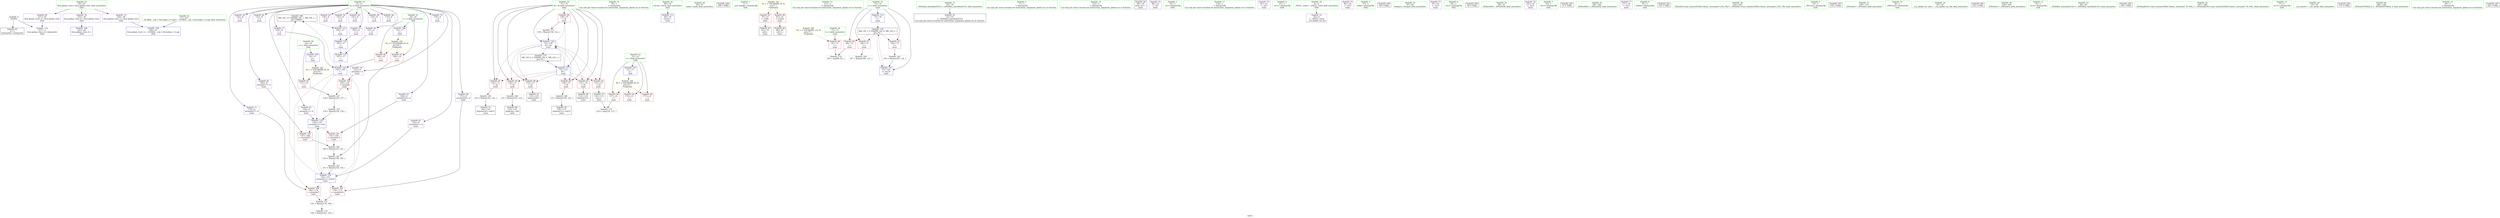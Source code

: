 digraph "SVFG" {
	label="SVFG";

	Node0x55b5bfea8f10 [shape=record,color=grey,label="{NodeID: 0\nNullPtr}"];
	Node0x55b5bfea8f10 -> Node0x55b5bfeab160[style=solid];
	Node0x55b5bfea8f10 -> Node0x55b5bfeac2f0[style=solid];
	Node0x55b5bfeba830 [shape=record,color=black,label="{NodeID: 180\nMR_18V_2 = PHI(MR_18V_7, MR_18V_1, )\npts\{150000 \}\n}"];
	Node0x55b5bfeba830 -> Node0x55b5bfeac590[style=dashed];
	Node0x55b5bfeab770 [shape=record,color=red,label="{NodeID: 97\n142\<--75\n\<--i6\nmain\n}"];
	Node0x55b5bfeab770 -> Node0x55b5bfeb37d0[style=solid];
	Node0x55b5bfea9740 [shape=record,color=green,label="{NodeID: 14\n78\<--1\n\<--dummyObj\nCan only get source location for instruction, argument, global var or function.}"];
	Node0x55b5bfeac3f0 [shape=record,color=blue,label="{NodeID: 111\n69\<--78\nretval\<--\nmain\n}"];
	Node0x55b5bfeaa420 [shape=record,color=green,label="{NodeID: 28\n66\<--67\nmain\<--main_field_insensitive\n}"];
	Node0x55b5bfec3ef0 [shape=record,color=black,label="{NodeID: 208\n186 = PHI()\n}"];
	Node0x55b5bfeab160 [shape=record,color=black,label="{NodeID: 42\n2\<--3\ndummyVal\<--dummyVal\n}"];
	Node0x55b5bfeacd40 [shape=record,color=purple,label="{NodeID: 56\n107\<--8\n\<--d\nmain\n}"];
	Node0x55b5bfeacd40 -> Node0x55b5bfeb0f00[style=solid];
	Node0x55b5bfead8a0 [shape=record,color=purple,label="{NodeID: 70\n178\<--8\n\<--d\nmain\n}"];
	Node0x55b5bfeb3ad0 [shape=record,color=grey,label="{NodeID: 167\n128 = Binary(126, 127, )\n}"];
	Node0x55b5bfeb3ad0 -> Node0x55b5bfeb3f50[style=solid];
	Node0x55b5bfeae490 [shape=record,color=red,label="{NodeID: 84\n117\<--21\n\<--l\nmain\n}"];
	Node0x55b5bfeae490 -> Node0x55b5bfeb46d0[style=solid];
	Node0x55b5bfe96c90 [shape=record,color=green,label="{NodeID: 1\n7\<--1\n__dso_handle\<--dummyObj\nGlob }"];
	Node0x55b5bfebad30 [shape=record,color=yellow,style=double,label="{NodeID: 181\n2V_1 = ENCHI(MR_2V_0)\npts\{1 \}\nFun[main]}"];
	Node0x55b5bfebad30 -> Node0x55b5bfeae700[style=dashed];
	Node0x55b5bfebad30 -> Node0x55b5bfeae7d0[style=dashed];
	Node0x55b5bfeab840 [shape=record,color=red,label="{NodeID: 98\n152\<--75\n\<--i6\nmain\n}"];
	Node0x55b5bfeab840 -> Node0x55b5bfeaca00[style=solid];
	Node0x55b5bfea9810 [shape=record,color=green,label="{NodeID: 15\n113\<--1\n\<--dummyObj\nCan only get source location for instruction, argument, global var or function.}"];
	Node0x55b5bfeac4c0 [shape=record,color=blue,label="{NodeID: 112\n73\<--78\ni\<--\nmain\n}"];
	Node0x55b5bfeac4c0 -> Node0x55b5bfeb9e30[style=dashed];
	Node0x55b5bfeaa520 [shape=record,color=green,label="{NodeID: 29\n69\<--70\nretval\<--retval_field_insensitive\nmain\n}"];
	Node0x55b5bfeaa520 -> Node0x55b5bfeac3f0[style=solid];
	Node0x55b5bfeab260 [shape=record,color=black,label="{NodeID: 43\n52\<--53\n\<--_ZNSt8ios_base4InitD1Ev\nCan only get source location for instruction, argument, global var or function.}"];
	Node0x55b5bfeace10 [shape=record,color=purple,label="{NodeID: 57\n110\<--8\n\<--d\nmain\n}"];
	Node0x55b5bfeace10 -> Node0x55b5bfeb0fd0[style=solid];
	Node0x55b5bfead970 [shape=record,color=purple,label="{NodeID: 71\n179\<--8\narrayidx27\<--d\nmain\n}"];
	Node0x55b5bfead970 -> Node0x55b5bfeabd20[style=solid];
	Node0x55b5bfeb3c50 [shape=record,color=grey,label="{NodeID: 168\n137 = Binary(136, 122, )\n}"];
	Node0x55b5bfeb3c50 -> Node0x55b5bfeac860[style=solid];
	Node0x55b5bfeae560 [shape=record,color=red,label="{NodeID: 85\n173\<--21\n\<--l\nmain\n}"];
	Node0x55b5bfe971a0 [shape=record,color=green,label="{NodeID: 2\n17\<--1\n\<--dummyObj\nCan only get source location for instruction, argument, global var or function.}"];
	Node0x55b5bfebb850 [shape=record,color=yellow,style=double,label="{NodeID: 182\n4V_1 = ENCHI(MR_4V_0)\npts\{18 \}\nFun[main]}"];
	Node0x55b5bfebb850 -> Node0x55b5bfeae220[style=dashed];
	Node0x55b5bfeab910 [shape=record,color=red,label="{NodeID: 99\n158\<--75\n\<--i6\nmain\n}"];
	Node0x55b5bfeab910 -> Node0x55b5bfeb43d0[style=solid];
	Node0x55b5bfea98e0 [shape=record,color=green,label="{NodeID: 16\n122\<--1\n\<--dummyObj\nCan only get source location for instruction, argument, global var or function.}"];
	Node0x55b5bfeac590 [shape=record,color=blue,label="{NodeID: 113\n103\<--17\n\<--\nmain\n}"];
	Node0x55b5bfeac590 -> Node0x55b5bfeb0e70[style=dashed];
	Node0x55b5bfeaa5f0 [shape=record,color=green,label="{NodeID: 30\n71\<--72\nt\<--t_field_insensitive\nmain\n}"];
	Node0x55b5bfeaa5f0 -> Node0x55b5bfeae8a0[style=solid];
	Node0x55b5bfeab360 [shape=record,color=black,label="{NodeID: 44\n68\<--78\nmain_ret\<--\nmain\n}"];
	Node0x55b5bfeacee0 [shape=record,color=purple,label="{NodeID: 58\n124\<--8\n\<--d\nmain\n}"];
	Node0x55b5bfeada40 [shape=record,color=purple,label="{NodeID: 72\n80\<--23\n\<--.str\nmain\n}"];
	Node0x55b5bfeb3dd0 [shape=record,color=grey,label="{NodeID: 169\n167 = Binary(166, 122, )\n}"];
	Node0x55b5bfeae630 [shape=record,color=red,label="{NodeID: 86\n177\<--21\n\<--l\nmain\n}"];
	Node0x55b5bfe96b10 [shape=record,color=green,label="{NodeID: 3\n23\<--1\n.str\<--dummyObj\nGlob }"];
	Node0x55b5bfebb930 [shape=record,color=yellow,style=double,label="{NodeID: 183\n6V_1 = ENCHI(MR_6V_0)\npts\{20 \}\nFun[main]}"];
	Node0x55b5bfebb930 -> Node0x55b5bfeae2f0[style=dashed];
	Node0x55b5bfebb930 -> Node0x55b5bfeae3c0[style=dashed];
	Node0x55b5bfeab9e0 [shape=record,color=red,label="{NodeID: 100\n126\<--125\n\<--arrayidx\nmain\n}"];
	Node0x55b5bfeab9e0 -> Node0x55b5bfeb3ad0[style=solid];
	Node0x55b5bfea99b0 [shape=record,color=green,label="{NodeID: 17\n130\<--1\n\<--dummyObj\nCan only get source location for instruction, argument, global var or function.}"];
	Node0x55b5bfeb0e70 [shape=record,color=blue,label="{NodeID: 114\n105\<--17\n\<--\nmain\n}"];
	Node0x55b5bfeb0e70 -> Node0x55b5bfeb0f00[style=dashed];
	Node0x55b5bfeaa6c0 [shape=record,color=green,label="{NodeID: 31\n73\<--74\ni\<--i_field_insensitive\nmain\n}"];
	Node0x55b5bfeaa6c0 -> Node0x55b5bfeae970[style=solid];
	Node0x55b5bfeaa6c0 -> Node0x55b5bfeaea40[style=solid];
	Node0x55b5bfeaa6c0 -> Node0x55b5bfeaeb10[style=solid];
	Node0x55b5bfeaa6c0 -> Node0x55b5bfeac4c0[style=solid];
	Node0x55b5bfeaa6c0 -> Node0x55b5bfeb13e0[style=solid];
	Node0x55b5bfeab430 [shape=record,color=black,label="{NodeID: 45\n82\<--79\ncall\<--\nmain\n}"];
	Node0x55b5bfeacfb0 [shape=record,color=purple,label="{NodeID: 59\n125\<--8\narrayidx\<--d\nmain\n}"];
	Node0x55b5bfeacfb0 -> Node0x55b5bfeab9e0[style=solid];
	Node0x55b5bfeadb10 [shape=record,color=purple,label="{NodeID: 73\n81\<--25\n\<--.str.1\nmain\n}"];
	Node0x55b5bfeb3f50 [shape=record,color=grey,label="{NodeID: 170\n129 = Binary(128, 130, )\n}"];
	Node0x55b5bfeb3f50 -> Node0x55b5bfeb1170[style=solid];
	Node0x55b5bfeae700 [shape=record,color=red,label="{NodeID: 87\n79\<--27\n\<--stdin\nmain\n}"];
	Node0x55b5bfeae700 -> Node0x55b5bfeab430[style=solid];
	Node0x55b5bfe96ba0 [shape=record,color=green,label="{NodeID: 4\n25\<--1\n.str.1\<--dummyObj\nGlob }"];
	Node0x55b5bfebba10 [shape=record,color=yellow,style=double,label="{NodeID: 184\n8V_1 = ENCHI(MR_8V_0)\npts\{22 \}\nFun[main]}"];
	Node0x55b5bfebba10 -> Node0x55b5bfeae490[style=dashed];
	Node0x55b5bfebba10 -> Node0x55b5bfeae560[style=dashed];
	Node0x55b5bfebba10 -> Node0x55b5bfeae630[style=dashed];
	Node0x55b5bfeabab0 [shape=record,color=red,label="{NodeID: 101\n141\<--140\n\<--arrayidx14\nmain\n}"];
	Node0x55b5bfeabab0 -> Node0x55b5bfeb3650[style=solid];
	Node0x55b5bfea9a80 [shape=record,color=green,label="{NodeID: 18\n4\<--6\n_ZStL8__ioinit\<--_ZStL8__ioinit_field_insensitive\nGlob }"];
	Node0x55b5bfea9a80 -> Node0x55b5bfeacad0[style=solid];
	Node0x55b5bfeb0f00 [shape=record,color=blue,label="{NodeID: 115\n107\<--17\n\<--\nmain\n}"];
	Node0x55b5bfeb0f00 -> Node0x55b5bfeb0fd0[style=dashed];
	Node0x55b5bfeaa790 [shape=record,color=green,label="{NodeID: 32\n75\<--76\ni6\<--i6_field_insensitive\nmain\n}"];
	Node0x55b5bfeaa790 -> Node0x55b5bfeaebe0[style=solid];
	Node0x55b5bfeaa790 -> Node0x55b5bfeaecb0[style=solid];
	Node0x55b5bfeaa790 -> Node0x55b5bfeaed80[style=solid];
	Node0x55b5bfeaa790 -> Node0x55b5bfeab6a0[style=solid];
	Node0x55b5bfeaa790 -> Node0x55b5bfeab770[style=solid];
	Node0x55b5bfeaa790 -> Node0x55b5bfeab840[style=solid];
	Node0x55b5bfeaa790 -> Node0x55b5bfeab910[style=solid];
	Node0x55b5bfeaa790 -> Node0x55b5bfeb10a0[style=solid];
	Node0x55b5bfeaa790 -> Node0x55b5bfeb1310[style=solid];
	Node0x55b5bfeab500 [shape=record,color=black,label="{NodeID: 46\n88\<--85\ncall1\<--\nmain\n}"];
	Node0x55b5bfead080 [shape=record,color=purple,label="{NodeID: 60\n133\<--8\n\<--d\nmain\n}"];
	Node0x55b5bfeadbe0 [shape=record,color=purple,label="{NodeID: 74\n86\<--28\n\<--.str.2\nmain\n}"];
	Node0x55b5bfeb40d0 [shape=record,color=grey,label="{NodeID: 171\n181 = Binary(176, 180, )\n}"];
	Node0x55b5bfeb40d0 -> Node0x55b5bfeb4250[style=solid];
	Node0x55b5bfeae7d0 [shape=record,color=red,label="{NodeID: 88\n85\<--32\n\<--stdout\nmain\n}"];
	Node0x55b5bfeae7d0 -> Node0x55b5bfeab500[style=solid];
	Node0x55b5bfea8930 [shape=record,color=green,label="{NodeID: 5\n27\<--1\nstdin\<--dummyObj\nGlob }"];
	Node0x55b5bfeabb80 [shape=record,color=red,label="{NodeID: 102\n147\<--146\n\<--arrayidx17\nmain\n}"];
	Node0x55b5bfeabb80 -> Node0x55b5bfeb3650[style=solid];
	Node0x55b5bfea9b50 [shape=record,color=green,label="{NodeID: 19\n8\<--15\nd\<--d_field_insensitive\nGlob }"];
	Node0x55b5bfea9b50 -> Node0x55b5bfeacba0[style=solid];
	Node0x55b5bfea9b50 -> Node0x55b5bfeacc70[style=solid];
	Node0x55b5bfea9b50 -> Node0x55b5bfeacd40[style=solid];
	Node0x55b5bfea9b50 -> Node0x55b5bfeace10[style=solid];
	Node0x55b5bfea9b50 -> Node0x55b5bfeacee0[style=solid];
	Node0x55b5bfea9b50 -> Node0x55b5bfeacfb0[style=solid];
	Node0x55b5bfea9b50 -> Node0x55b5bfead080[style=solid];
	Node0x55b5bfea9b50 -> Node0x55b5bfead150[style=solid];
	Node0x55b5bfea9b50 -> Node0x55b5bfead220[style=solid];
	Node0x55b5bfea9b50 -> Node0x55b5bfead2f0[style=solid];
	Node0x55b5bfea9b50 -> Node0x55b5bfead3c0[style=solid];
	Node0x55b5bfea9b50 -> Node0x55b5bfead490[style=solid];
	Node0x55b5bfea9b50 -> Node0x55b5bfead560[style=solid];
	Node0x55b5bfea9b50 -> Node0x55b5bfead630[style=solid];
	Node0x55b5bfea9b50 -> Node0x55b5bfead700[style=solid];
	Node0x55b5bfea9b50 -> Node0x55b5bfead7d0[style=solid];
	Node0x55b5bfea9b50 -> Node0x55b5bfead8a0[style=solid];
	Node0x55b5bfea9b50 -> Node0x55b5bfead970[style=solid];
	Node0x55b5bfc77b40 [shape=record,color=black,label="{NodeID: 199\n89 = PHI()\n}"];
	Node0x55b5bfeb0fd0 [shape=record,color=blue,label="{NodeID: 116\n110\<--109\n\<--\nmain\n}"];
	Node0x55b5bfeb0fd0 -> Node0x55b5bfeab9e0[style=dashed];
	Node0x55b5bfeb0fd0 -> Node0x55b5bfeabc50[style=dashed];
	Node0x55b5bfeb0fd0 -> Node0x55b5bfeabd20[style=dashed];
	Node0x55b5bfeb0fd0 -> Node0x55b5bfeb1170[style=dashed];
	Node0x55b5bfeb0fd0 -> Node0x55b5bfeba830[style=dashed];
	Node0x55b5bfeaa860 [shape=record,color=green,label="{NodeID: 33\n83\<--84\nfreopen\<--freopen_field_insensitive\n}"];
	Node0x55b5bfeab5d0 [shape=record,color=black,label="{NodeID: 47\n116\<--115\nconv\<--\nmain\n}"];
	Node0x55b5bfeab5d0 -> Node0x55b5bfeb46d0[style=solid];
	Node0x55b5bfead150 [shape=record,color=purple,label="{NodeID: 61\n134\<--8\narrayidx11\<--d\nmain\n}"];
	Node0x55b5bfead150 -> Node0x55b5bfeb1170[style=solid];
	Node0x55b5bfeadcb0 [shape=record,color=purple,label="{NodeID: 75\n87\<--30\n\<--.str.3\nmain\n}"];
	Node0x55b5bfeb4250 [shape=record,color=grey,label="{NodeID: 172\n182 = Binary(181, 130, )\n}"];
	Node0x55b5bfeae8a0 [shape=record,color=red,label="{NodeID: 89\n95\<--71\n\<--t\nmain\n}"];
	Node0x55b5bfeae8a0 -> Node0x55b5bfeb4550[style=solid];
	Node0x55b5bfea89c0 [shape=record,color=green,label="{NodeID: 6\n28\<--1\n.str.2\<--dummyObj\nGlob }"];
	Node0x55b5bfebbbd0 [shape=record,color=yellow,style=double,label="{NodeID: 186\n12V_1 = ENCHI(MR_12V_0)\npts\{72 \}\nFun[main]}"];
	Node0x55b5bfebbbd0 -> Node0x55b5bfeae8a0[style=dashed];
	Node0x55b5bfeabc50 [shape=record,color=red,label="{NodeID: 103\n176\<--175\n\<--arrayidx26\nmain\n}"];
	Node0x55b5bfeabc50 -> Node0x55b5bfeb40d0[style=solid];
	Node0x55b5bfea9c20 [shape=record,color=green,label="{NodeID: 20\n16\<--18\nc\<--c_field_insensitive\nGlob }"];
	Node0x55b5bfea9c20 -> Node0x55b5bfeae220[style=solid];
	Node0x55b5bfea9c20 -> Node0x55b5bfeabdf0[style=solid];
	Node0x55b5bfec2ca0 [shape=record,color=black,label="{NodeID: 200\n98 = PHI()\n}"];
	Node0x55b5bfeb10a0 [shape=record,color=blue,label="{NodeID: 117\n75\<--113\ni6\<--\nmain\n}"];
	Node0x55b5bfeb10a0 -> Node0x55b5bfeaebe0[style=dashed];
	Node0x55b5bfeb10a0 -> Node0x55b5bfeaecb0[style=dashed];
	Node0x55b5bfeb10a0 -> Node0x55b5bfeaed80[style=dashed];
	Node0x55b5bfeb10a0 -> Node0x55b5bfeab6a0[style=dashed];
	Node0x55b5bfeb10a0 -> Node0x55b5bfeab770[style=dashed];
	Node0x55b5bfeb10a0 -> Node0x55b5bfeab840[style=dashed];
	Node0x55b5bfeb10a0 -> Node0x55b5bfeab910[style=dashed];
	Node0x55b5bfeb10a0 -> Node0x55b5bfeb1310[style=dashed];
	Node0x55b5bfeb10a0 -> Node0x55b5bfeba330[style=dashed];
	Node0x55b5bfeaa960 [shape=record,color=green,label="{NodeID: 34\n90\<--91\n_ZNSirsERi\<--_ZNSirsERi_field_insensitive\n}"];
	Node0x55b5bfeac6c0 [shape=record,color=black,label="{NodeID: 48\n123\<--121\nidxprom\<--sub\nmain\n}"];
	Node0x55b5bfead220 [shape=record,color=purple,label="{NodeID: 62\n139\<--8\n\<--d\nmain\n}"];
	Node0x55b5bfeadd80 [shape=record,color=purple,label="{NodeID: 76\n162\<--35\n\<--.str.4\nmain\n}"];
	Node0x55b5bfeb43d0 [shape=record,color=grey,label="{NodeID: 173\n159 = Binary(158, 122, )\n}"];
	Node0x55b5bfeb43d0 -> Node0x55b5bfeb1310[style=solid];
	Node0x55b5bfeae970 [shape=record,color=red,label="{NodeID: 90\n94\<--73\n\<--i\nmain\n}"];
	Node0x55b5bfeae970 -> Node0x55b5bfeb4550[style=solid];
	Node0x55b5bfea8a50 [shape=record,color=green,label="{NodeID: 7\n30\<--1\n.str.3\<--dummyObj\nGlob }"];
	Node0x55b5bfeabd20 [shape=record,color=red,label="{NodeID: 104\n180\<--179\n\<--arrayidx27\nmain\n}"];
	Node0x55b5bfeabd20 -> Node0x55b5bfeb40d0[style=solid];
	Node0x55b5bfea9d20 [shape=record,color=green,label="{NodeID: 21\n19\<--20\nv\<--v_field_insensitive\nGlob }"];
	Node0x55b5bfea9d20 -> Node0x55b5bfeae2f0[style=solid];
	Node0x55b5bfea9d20 -> Node0x55b5bfeae3c0[style=solid];
	Node0x55b5bfea9d20 -> Node0x55b5bfeabef0[style=solid];
	Node0x55b5bfec37f0 [shape=record,color=black,label="{NodeID: 201\n51 = PHI()\n}"];
	Node0x55b5bfeb1170 [shape=record,color=blue,label="{NodeID: 118\n134\<--129\narrayidx11\<--rem\nmain\n}"];
	Node0x55b5bfeb1170 -> Node0x55b5bfeabab0[style=dashed];
	Node0x55b5bfeb1170 -> Node0x55b5bfeabb80[style=dashed];
	Node0x55b5bfeb1170 -> Node0x55b5bfeb1240[style=dashed];
	Node0x55b5bfeaaa60 [shape=record,color=green,label="{NodeID: 35\n99\<--100\n_ZNSirsERx\<--_ZNSirsERx_field_insensitive\n}"];
	Node0x55b5bfeac790 [shape=record,color=black,label="{NodeID: 49\n132\<--131\nidxprom10\<--\nmain\n}"];
	Node0x55b5bfead2f0 [shape=record,color=purple,label="{NodeID: 63\n140\<--8\narrayidx14\<--d\nmain\n}"];
	Node0x55b5bfead2f0 -> Node0x55b5bfeabab0[style=solid];
	Node0x55b5bfeade50 [shape=record,color=purple,label="{NodeID: 77\n171\<--37\n\<--.str.5\nmain\n}"];
	Node0x55b5bfeb4550 [shape=record,color=grey,label="{NodeID: 174\n96 = cmp(94, 95, )\n}"];
	Node0x55b5bfeaea40 [shape=record,color=red,label="{NodeID: 91\n166\<--73\n\<--i\nmain\n}"];
	Node0x55b5bfeaea40 -> Node0x55b5bfeb3dd0[style=solid];
	Node0x55b5bfea8ae0 [shape=record,color=green,label="{NodeID: 8\n32\<--1\nstdout\<--dummyObj\nGlob }"];
	Node0x55b5bfeabdf0 [shape=record,color=blue,label="{NodeID: 105\n16\<--17\nc\<--\nGlob }"];
	Node0x55b5bfeabdf0 -> Node0x55b5bfebb850[style=dashed];
	Node0x55b5bfea9e20 [shape=record,color=green,label="{NodeID: 22\n21\<--22\nl\<--l_field_insensitive\nGlob }"];
	Node0x55b5bfea9e20 -> Node0x55b5bfeae490[style=solid];
	Node0x55b5bfea9e20 -> Node0x55b5bfeae560[style=solid];
	Node0x55b5bfea9e20 -> Node0x55b5bfeae630[style=solid];
	Node0x55b5bfea9e20 -> Node0x55b5bfeabff0[style=solid];
	Node0x55b5bfec38c0 [shape=record,color=black,label="{NodeID: 202\n101 = PHI()\n}"];
	Node0x55b5bfeb1240 [shape=record,color=blue,label="{NodeID: 119\n155\<--151\narrayidx21\<--rem19\nmain\n}"];
	Node0x55b5bfeb1240 -> Node0x55b5bfeab9e0[style=dashed];
	Node0x55b5bfeb1240 -> Node0x55b5bfeabc50[style=dashed];
	Node0x55b5bfeb1240 -> Node0x55b5bfeabd20[style=dashed];
	Node0x55b5bfeb1240 -> Node0x55b5bfeb1170[style=dashed];
	Node0x55b5bfeb1240 -> Node0x55b5bfeba830[style=dashed];
	Node0x55b5bfeaab60 [shape=record,color=green,label="{NodeID: 36\n164\<--165\n_ZStlsISt11char_traitsIcEERSt13basic_ostreamIcT_ES5_PKc\<--_ZStlsISt11char_traitsIcEERSt13basic_ostreamIcT_ES5_PKc_field_insensitive\n}"];
	Node0x55b5bfeac860 [shape=record,color=black,label="{NodeID: 50\n138\<--137\nidxprom13\<--sub12\nmain\n}"];
	Node0x55b5bfead3c0 [shape=record,color=purple,label="{NodeID: 64\n145\<--8\n\<--d\nmain\n}"];
	Node0x55b5bfeb31d0 [shape=record,color=grey,label="{NodeID: 161\n150 = Binary(148, 149, )\n}"];
	Node0x55b5bfeb31d0 -> Node0x55b5bfeb34d0[style=solid];
	Node0x55b5bfeadf20 [shape=record,color=purple,label="{NodeID: 78\n225\<--39\nllvm.global_ctors_0\<--llvm.global_ctors\nGlob }"];
	Node0x55b5bfeadf20 -> Node0x55b5bfeac0f0[style=solid];
	Node0x55b5bfeb46d0 [shape=record,color=grey,label="{NodeID: 175\n118 = cmp(116, 117, )\n}"];
	Node0x55b5bfeaeb10 [shape=record,color=red,label="{NodeID: 92\n192\<--73\n\<--i\nmain\n}"];
	Node0x55b5bfeaeb10 -> Node0x55b5bfeb3350[style=solid];
	Node0x55b5bfea93b0 [shape=record,color=green,label="{NodeID: 9\n33\<--1\n_ZSt3cin\<--dummyObj\nGlob }"];
	Node0x55b5bfeabef0 [shape=record,color=blue,label="{NodeID: 106\n19\<--17\nv\<--\nGlob }"];
	Node0x55b5bfeabef0 -> Node0x55b5bfebb930[style=dashed];
	Node0x55b5bfea9f20 [shape=record,color=green,label="{NodeID: 23\n39\<--43\nllvm.global_ctors\<--llvm.global_ctors_field_insensitive\nGlob }"];
	Node0x55b5bfea9f20 -> Node0x55b5bfeadf20[style=solid];
	Node0x55b5bfea9f20 -> Node0x55b5bfeae020[style=solid];
	Node0x55b5bfea9f20 -> Node0x55b5bfeae120[style=solid];
	Node0x55b5bfec39f0 [shape=record,color=black,label="{NodeID: 203\n102 = PHI()\n}"];
	Node0x55b5bfeb1310 [shape=record,color=blue,label="{NodeID: 120\n75\<--159\ni6\<--inc\nmain\n}"];
	Node0x55b5bfeb1310 -> Node0x55b5bfeaebe0[style=dashed];
	Node0x55b5bfeb1310 -> Node0x55b5bfeaecb0[style=dashed];
	Node0x55b5bfeb1310 -> Node0x55b5bfeaed80[style=dashed];
	Node0x55b5bfeb1310 -> Node0x55b5bfeab6a0[style=dashed];
	Node0x55b5bfeb1310 -> Node0x55b5bfeab770[style=dashed];
	Node0x55b5bfeb1310 -> Node0x55b5bfeab840[style=dashed];
	Node0x55b5bfeb1310 -> Node0x55b5bfeab910[style=dashed];
	Node0x55b5bfeb1310 -> Node0x55b5bfeb1310[style=dashed];
	Node0x55b5bfeb1310 -> Node0x55b5bfeba330[style=dashed];
	Node0x55b5bfeaac60 [shape=record,color=green,label="{NodeID: 37\n169\<--170\n_ZNSolsEi\<--_ZNSolsEi_field_insensitive\n}"];
	Node0x55b5bfeac930 [shape=record,color=black,label="{NodeID: 51\n144\<--143\nidxprom16\<--sub15\nmain\n}"];
	Node0x55b5bfead490 [shape=record,color=purple,label="{NodeID: 65\n146\<--8\narrayidx17\<--d\nmain\n}"];
	Node0x55b5bfead490 -> Node0x55b5bfeabb80[style=solid];
	Node0x55b5bfeb3350 [shape=record,color=grey,label="{NodeID: 162\n193 = Binary(192, 122, )\n}"];
	Node0x55b5bfeb3350 -> Node0x55b5bfeb13e0[style=solid];
	Node0x55b5bfeae020 [shape=record,color=purple,label="{NodeID: 79\n226\<--39\nllvm.global_ctors_1\<--llvm.global_ctors\nGlob }"];
	Node0x55b5bfeae020 -> Node0x55b5bfeac1f0[style=solid];
	Node0x55b5bfeaebe0 [shape=record,color=red,label="{NodeID: 93\n115\<--75\n\<--i6\nmain\n}"];
	Node0x55b5bfeaebe0 -> Node0x55b5bfeab5d0[style=solid];
	Node0x55b5bfea9440 [shape=record,color=green,label="{NodeID: 10\n34\<--1\n_ZSt4cout\<--dummyObj\nGlob }"];
	Node0x55b5bfeabff0 [shape=record,color=blue,label="{NodeID: 107\n21\<--17\nl\<--\nGlob }"];
	Node0x55b5bfeabff0 -> Node0x55b5bfebba10[style=dashed];
	Node0x55b5bfeaa020 [shape=record,color=green,label="{NodeID: 24\n44\<--45\n__cxx_global_var_init\<--__cxx_global_var_init_field_insensitive\n}"];
	Node0x55b5bfec3ac0 [shape=record,color=black,label="{NodeID: 204\n163 = PHI()\n}"];
	Node0x55b5bfeb13e0 [shape=record,color=blue,label="{NodeID: 121\n73\<--193\ni\<--inc33\nmain\n}"];
	Node0x55b5bfeb13e0 -> Node0x55b5bfeb9e30[style=dashed];
	Node0x55b5bfeaad60 [shape=record,color=green,label="{NodeID: 38\n184\<--185\n_ZNSolsEx\<--_ZNSolsEx_field_insensitive\n}"];
	Node0x55b5bfeaca00 [shape=record,color=black,label="{NodeID: 52\n153\<--152\nidxprom20\<--\nmain\n}"];
	Node0x55b5bfead560 [shape=record,color=purple,label="{NodeID: 66\n154\<--8\n\<--d\nmain\n}"];
	Node0x55b5bfeb34d0 [shape=record,color=grey,label="{NodeID: 163\n151 = Binary(150, 130, )\n}"];
	Node0x55b5bfeb34d0 -> Node0x55b5bfeb1240[style=solid];
	Node0x55b5bfeae120 [shape=record,color=purple,label="{NodeID: 80\n227\<--39\nllvm.global_ctors_2\<--llvm.global_ctors\nGlob }"];
	Node0x55b5bfeae120 -> Node0x55b5bfeac2f0[style=solid];
	Node0x55b5bfeaecb0 [shape=record,color=red,label="{NodeID: 94\n120\<--75\n\<--i6\nmain\n}"];
	Node0x55b5bfeaecb0 -> Node0x55b5bfeb3950[style=solid];
	Node0x55b5bfea94d0 [shape=record,color=green,label="{NodeID: 11\n35\<--1\n.str.4\<--dummyObj\nGlob }"];
	Node0x55b5bfeac0f0 [shape=record,color=blue,label="{NodeID: 108\n225\<--40\nllvm.global_ctors_0\<--\nGlob }"];
	Node0x55b5bfeaa120 [shape=record,color=green,label="{NodeID: 25\n48\<--49\n_ZNSt8ios_base4InitC1Ev\<--_ZNSt8ios_base4InitC1Ev_field_insensitive\n}"];
	Node0x55b5bfec3bf0 [shape=record,color=black,label="{NodeID: 205\n168 = PHI()\n}"];
	Node0x55b5bfeaae60 [shape=record,color=green,label="{NodeID: 39\n187\<--188\n_ZSt4endlIcSt11char_traitsIcEERSt13basic_ostreamIT_T0_ES6_\<--_ZSt4endlIcSt11char_traitsIcEERSt13basic_ostreamIT_T0_ES6__field_insensitive\n}"];
	Node0x55b5bfeacad0 [shape=record,color=purple,label="{NodeID: 53\n50\<--4\n\<--_ZStL8__ioinit\n__cxx_global_var_init\n}"];
	Node0x55b5bfead630 [shape=record,color=purple,label="{NodeID: 67\n155\<--8\narrayidx21\<--d\nmain\n}"];
	Node0x55b5bfead630 -> Node0x55b5bfeb1240[style=solid];
	Node0x55b5bfeb3650 [shape=record,color=grey,label="{NodeID: 164\n148 = Binary(141, 147, )\n}"];
	Node0x55b5bfeb3650 -> Node0x55b5bfeb31d0[style=solid];
	Node0x55b5bfeae220 [shape=record,color=red,label="{NodeID: 81\n127\<--16\n\<--c\nmain\n}"];
	Node0x55b5bfeae220 -> Node0x55b5bfeb3ad0[style=solid];
	Node0x55b5bfeb9e30 [shape=record,color=black,label="{NodeID: 178\nMR_14V_3 = PHI(MR_14V_4, MR_14V_2, )\npts\{74 \}\n}"];
	Node0x55b5bfeb9e30 -> Node0x55b5bfeae970[style=dashed];
	Node0x55b5bfeb9e30 -> Node0x55b5bfeaea40[style=dashed];
	Node0x55b5bfeb9e30 -> Node0x55b5bfeaeb10[style=dashed];
	Node0x55b5bfeb9e30 -> Node0x55b5bfeb13e0[style=dashed];
	Node0x55b5bfeaed80 [shape=record,color=red,label="{NodeID: 95\n131\<--75\n\<--i6\nmain\n}"];
	Node0x55b5bfeaed80 -> Node0x55b5bfeac790[style=solid];
	Node0x55b5bfea95a0 [shape=record,color=green,label="{NodeID: 12\n37\<--1\n.str.5\<--dummyObj\nGlob }"];
	Node0x55b5bfeac1f0 [shape=record,color=blue,label="{NodeID: 109\n226\<--41\nllvm.global_ctors_1\<--_GLOBAL__sub_I_Devushka_2_0.cpp\nGlob }"];
	Node0x55b5bfeaa220 [shape=record,color=green,label="{NodeID: 26\n54\<--55\n__cxa_atexit\<--__cxa_atexit_field_insensitive\n}"];
	Node0x55b5bfec3cf0 [shape=record,color=black,label="{NodeID: 206\n172 = PHI()\n}"];
	Node0x55b5bfeaaf60 [shape=record,color=green,label="{NodeID: 40\n189\<--190\n_ZNSolsEPFRSoS_E\<--_ZNSolsEPFRSoS_E_field_insensitive\n}"];
	Node0x55b5bfeacba0 [shape=record,color=purple,label="{NodeID: 54\n103\<--8\n\<--d\nmain\n}"];
	Node0x55b5bfeacba0 -> Node0x55b5bfeac590[style=solid];
	Node0x55b5bfead700 [shape=record,color=purple,label="{NodeID: 68\n174\<--8\n\<--d\nmain\n}"];
	Node0x55b5bfeb37d0 [shape=record,color=grey,label="{NodeID: 165\n143 = Binary(142, 122, )\n}"];
	Node0x55b5bfeb37d0 -> Node0x55b5bfeac930[style=solid];
	Node0x55b5bfeae2f0 [shape=record,color=red,label="{NodeID: 82\n109\<--19\n\<--v\nmain\n}"];
	Node0x55b5bfeae2f0 -> Node0x55b5bfeb0fd0[style=solid];
	Node0x55b5bfeba330 [shape=record,color=black,label="{NodeID: 179\nMR_16V_2 = PHI(MR_16V_4, MR_16V_1, )\npts\{76 \}\n}"];
	Node0x55b5bfeba330 -> Node0x55b5bfeb10a0[style=dashed];
	Node0x55b5bfeab6a0 [shape=record,color=red,label="{NodeID: 96\n136\<--75\n\<--i6\nmain\n}"];
	Node0x55b5bfeab6a0 -> Node0x55b5bfeb3c50[style=solid];
	Node0x55b5bfea9670 [shape=record,color=green,label="{NodeID: 13\n40\<--1\n\<--dummyObj\nCan only get source location for instruction, argument, global var or function.}"];
	Node0x55b5bfeac2f0 [shape=record,color=blue, style = dotted,label="{NodeID: 110\n227\<--3\nllvm.global_ctors_2\<--dummyVal\nGlob }"];
	Node0x55b5bfeaa320 [shape=record,color=green,label="{NodeID: 27\n53\<--59\n_ZNSt8ios_base4InitD1Ev\<--_ZNSt8ios_base4InitD1Ev_field_insensitive\n}"];
	Node0x55b5bfeaa320 -> Node0x55b5bfeab260[style=solid];
	Node0x55b5bfec3dc0 [shape=record,color=black,label="{NodeID: 207\n183 = PHI()\n}"];
	Node0x55b5bfeab060 [shape=record,color=green,label="{NodeID: 41\n41\<--221\n_GLOBAL__sub_I_Devushka_2_0.cpp\<--_GLOBAL__sub_I_Devushka_2_0.cpp_field_insensitive\n}"];
	Node0x55b5bfeab060 -> Node0x55b5bfeac1f0[style=solid];
	Node0x55b5bfeacc70 [shape=record,color=purple,label="{NodeID: 55\n105\<--8\n\<--d\nmain\n}"];
	Node0x55b5bfeacc70 -> Node0x55b5bfeb0e70[style=solid];
	Node0x55b5bfead7d0 [shape=record,color=purple,label="{NodeID: 69\n175\<--8\narrayidx26\<--d\nmain\n}"];
	Node0x55b5bfead7d0 -> Node0x55b5bfeabc50[style=solid];
	Node0x55b5bfeb3950 [shape=record,color=grey,label="{NodeID: 166\n121 = Binary(120, 122, )\n}"];
	Node0x55b5bfeb3950 -> Node0x55b5bfeac6c0[style=solid];
	Node0x55b5bfeae3c0 [shape=record,color=red,label="{NodeID: 83\n149\<--19\n\<--v\nmain\n}"];
	Node0x55b5bfeae3c0 -> Node0x55b5bfeb31d0[style=solid];
}
